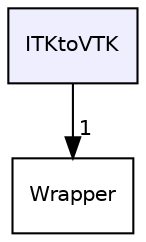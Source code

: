 digraph "/home/adam/Desktop/reg/ITKtoVTK" {
  compound=true
  node [ fontsize="10", fontname="Helvetica"];
  edge [ labelfontsize="10", labelfontname="Helvetica"];
  dir_41a59422fcad2a1896068ed2599ccf01 [shape=box, label="ITKtoVTK", style="filled", fillcolor="#eeeeff", pencolor="black", URL="dir_41a59422fcad2a1896068ed2599ccf01.html"];
  dir_db3c996ab4e4f06b0754c16fcab9ceab [shape=box label="Wrapper" URL="dir_db3c996ab4e4f06b0754c16fcab9ceab.html"];
  dir_41a59422fcad2a1896068ed2599ccf01->dir_db3c996ab4e4f06b0754c16fcab9ceab [headlabel="1", labeldistance=1.5 headhref="dir_000015_000020.html"];
}
